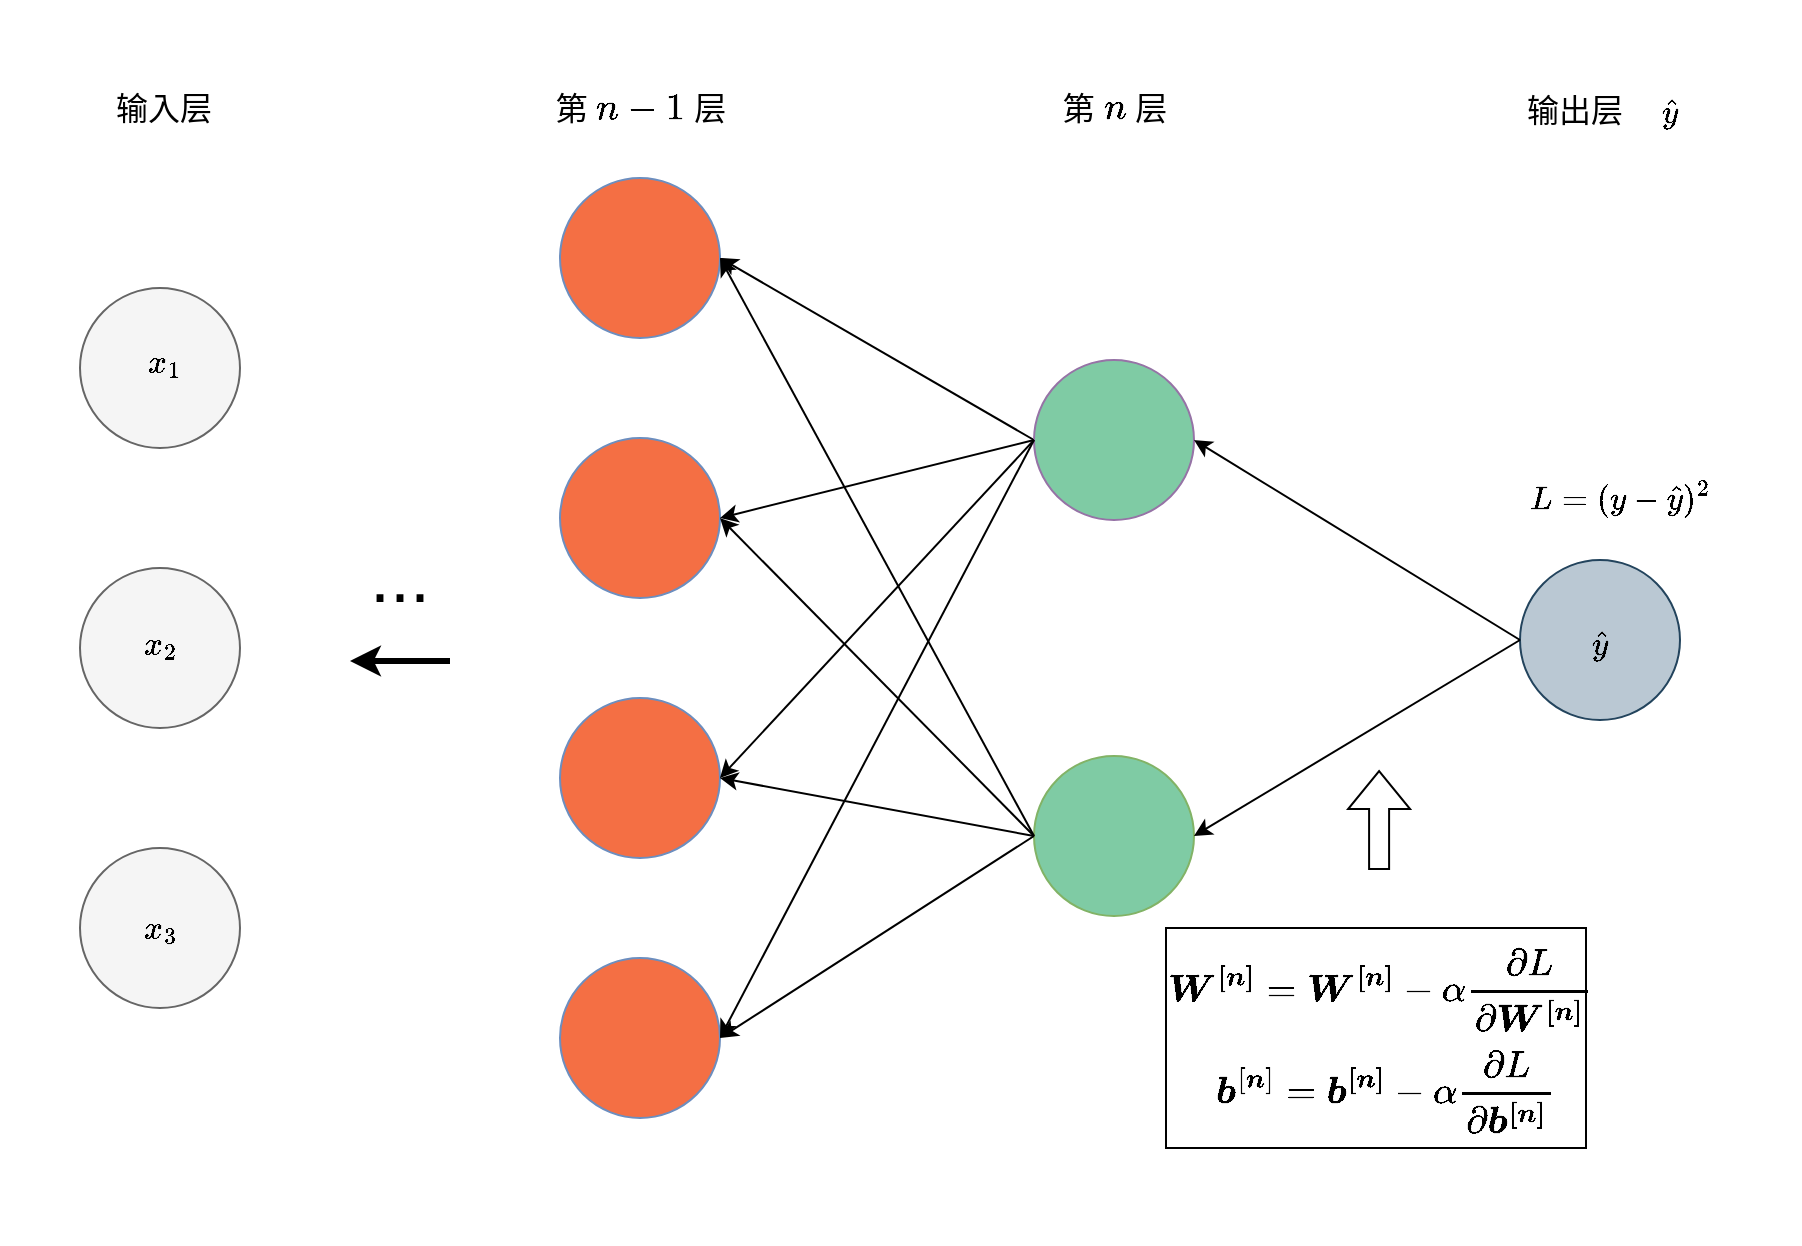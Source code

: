<mxfile version="22.1.18" type="device">
  <diagram id="E4XvmlmkzrnHq_XwyluQ" name="Page-1">
    <mxGraphModel dx="1311" dy="848" grid="1" gridSize="10" guides="1" tooltips="1" connect="1" arrows="1" fold="1" page="1" pageScale="1" pageWidth="827" pageHeight="1169" math="1" shadow="0">
      <root>
        <mxCell id="0" />
        <mxCell id="1" parent="0" />
        <mxCell id="AR4sCG_jHfe710a_NquC-9" value="" style="rounded=0;whiteSpace=wrap;html=1;fillColor=none;strokeColor=none;" parent="1" vertex="1">
          <mxGeometry x="200" y="56" width="900" height="600" as="geometry" />
        </mxCell>
        <mxCell id="AR4sCG_jHfe710a_NquC-1" value="" style="ellipse;whiteSpace=wrap;html=1;aspect=fixed;fillColor=#f5f5f5;strokeColor=#666666;fontColor=#333333;" parent="1" vertex="1">
          <mxGeometry x="240" y="200" width="80" height="80" as="geometry" />
        </mxCell>
        <mxCell id="AR4sCG_jHfe710a_NquC-2" value="" style="ellipse;whiteSpace=wrap;html=1;aspect=fixed;fillColor=#f5f5f5;strokeColor=#666666;fontColor=#333333;" parent="1" vertex="1">
          <mxGeometry x="240" y="340" width="80" height="80" as="geometry" />
        </mxCell>
        <mxCell id="AR4sCG_jHfe710a_NquC-3" value="" style="ellipse;whiteSpace=wrap;html=1;aspect=fixed;fillColor=#f5f5f5;strokeColor=#666666;fontColor=#333333;" parent="1" vertex="1">
          <mxGeometry x="240" y="480" width="80" height="80" as="geometry" />
        </mxCell>
        <mxCell id="AR4sCG_jHfe710a_NquC-4" value="" style="ellipse;whiteSpace=wrap;html=1;aspect=fixed;fillColor=#f46f44;strokeColor=#6c8ebf;" parent="1" vertex="1">
          <mxGeometry x="480" y="145" width="80" height="80" as="geometry" />
        </mxCell>
        <mxCell id="AR4sCG_jHfe710a_NquC-5" value="" style="ellipse;whiteSpace=wrap;html=1;aspect=fixed;fillColor=#F46F44;strokeColor=#6c8ebf;" parent="1" vertex="1">
          <mxGeometry x="480" y="275" width="80" height="80" as="geometry" />
        </mxCell>
        <mxCell id="AR4sCG_jHfe710a_NquC-6" value="" style="ellipse;whiteSpace=wrap;html=1;aspect=fixed;fillColor=#F46F44;strokeColor=#6c8ebf;" parent="1" vertex="1">
          <mxGeometry x="480" y="405" width="80" height="80" as="geometry" />
        </mxCell>
        <mxCell id="AR4sCG_jHfe710a_NquC-7" value="" style="ellipse;whiteSpace=wrap;html=1;aspect=fixed;fillColor=#F46F44;strokeColor=#6c8ebf;" parent="1" vertex="1">
          <mxGeometry x="480" y="535" width="80" height="80" as="geometry" />
        </mxCell>
        <mxCell id="AR4sCG_jHfe710a_NquC-8" value="" style="ellipse;whiteSpace=wrap;html=1;aspect=fixed;fillColor=#7FCBA4;strokeColor=#82b366;" parent="1" vertex="1">
          <mxGeometry x="717" y="434" width="80" height="80" as="geometry" />
        </mxCell>
        <mxCell id="AR4sCG_jHfe710a_NquC-22" value="" style="endArrow=none;html=1;exitX=1;exitY=0.5;exitDx=0;exitDy=0;entryX=0;entryY=0.5;entryDx=0;entryDy=0;endFill=0;startArrow=classic;startFill=1;" parent="1" source="AR4sCG_jHfe710a_NquC-7" target="AR4sCG_jHfe710a_NquC-8" edge="1">
          <mxGeometry width="50" height="50" relative="1" as="geometry">
            <mxPoint x="330" y="530" as="sourcePoint" />
            <mxPoint x="720" y="420" as="targetPoint" />
          </mxGeometry>
        </mxCell>
        <mxCell id="AR4sCG_jHfe710a_NquC-23" value="" style="endArrow=none;html=1;exitX=1;exitY=0.5;exitDx=0;exitDy=0;entryX=0;entryY=0.5;entryDx=0;entryDy=0;endFill=0;startArrow=classic;startFill=1;" parent="1" source="AR4sCG_jHfe710a_NquC-6" target="AR4sCG_jHfe710a_NquC-8" edge="1">
          <mxGeometry width="50" height="50" relative="1" as="geometry">
            <mxPoint x="570" y="585" as="sourcePoint" />
            <mxPoint x="730" y="390" as="targetPoint" />
          </mxGeometry>
        </mxCell>
        <mxCell id="AR4sCG_jHfe710a_NquC-24" value="" style="endArrow=none;html=1;exitX=1;exitY=0.5;exitDx=0;exitDy=0;entryX=0;entryY=0.5;entryDx=0;entryDy=0;endFill=0;startArrow=classic;startFill=1;" parent="1" source="AR4sCG_jHfe710a_NquC-5" target="AR4sCG_jHfe710a_NquC-8" edge="1">
          <mxGeometry width="50" height="50" relative="1" as="geometry">
            <mxPoint x="570" y="455" as="sourcePoint" />
            <mxPoint x="730" y="390" as="targetPoint" />
          </mxGeometry>
        </mxCell>
        <mxCell id="AR4sCG_jHfe710a_NquC-25" value="" style="endArrow=none;html=1;exitX=1;exitY=0.5;exitDx=0;exitDy=0;entryX=0;entryY=0.5;entryDx=0;entryDy=0;endFill=0;startArrow=classic;startFill=1;" parent="1" source="AR4sCG_jHfe710a_NquC-4" target="gesuDwoeScGNuhRqJHfw-26" edge="1">
          <mxGeometry width="50" height="50" relative="1" as="geometry">
            <mxPoint x="570" y="325" as="sourcePoint" />
            <mxPoint x="730" y="390" as="targetPoint" />
          </mxGeometry>
        </mxCell>
        <mxCell id="AR4sCG_jHfe710a_NquC-26" value="&lt;span style=&quot;font-size: 16px&quot;&gt;输入层&lt;/span&gt;" style="text;html=1;strokeColor=none;fillColor=none;align=center;verticalAlign=middle;whiteSpace=wrap;rounded=0;" parent="1" vertex="1">
          <mxGeometry x="252" y="90" width="60" height="40" as="geometry" />
        </mxCell>
        <mxCell id="AR4sCG_jHfe710a_NquC-27" value="&lt;font style=&quot;font-size: 16px&quot;&gt;第 `n-1` 层&lt;br&gt;&lt;/font&gt;" style="text;html=1;strokeColor=none;fillColor=none;align=center;verticalAlign=middle;whiteSpace=wrap;rounded=0;" parent="1" vertex="1">
          <mxGeometry x="472.5" y="90" width="95" height="40" as="geometry" />
        </mxCell>
        <mxCell id="AR4sCG_jHfe710a_NquC-28" value="&lt;span style=&quot;font-size: 16px&quot;&gt;第 `n` 层&lt;/span&gt;" style="text;html=1;strokeColor=none;fillColor=none;align=center;verticalAlign=middle;whiteSpace=wrap;rounded=0;" parent="1" vertex="1">
          <mxGeometry x="724.5" y="90" width="65" height="40" as="geometry" />
        </mxCell>
        <mxCell id="gesuDwoeScGNuhRqJHfw-1" value="&lt;font face=&quot;Lucida Console&quot;&gt;$$&lt;br&gt;x_1&lt;br&gt;$$&lt;br&gt;&lt;/font&gt;" style="text;html=1;strokeColor=none;fillColor=none;align=center;verticalAlign=middle;whiteSpace=wrap;rounded=0;fontSize=16;" parent="1" vertex="1">
          <mxGeometry x="262" y="231" width="40" height="30" as="geometry" />
        </mxCell>
        <mxCell id="gesuDwoeScGNuhRqJHfw-3" value="&lt;font face=&quot;Lucida Console&quot;&gt;$$&lt;br&gt;x_2&lt;br&gt;$$&lt;br&gt;&lt;/font&gt;" style="text;html=1;strokeColor=none;fillColor=none;align=center;verticalAlign=middle;whiteSpace=wrap;rounded=0;fontSize=16;" parent="1" vertex="1">
          <mxGeometry x="260" y="372" width="40" height="30" as="geometry" />
        </mxCell>
        <mxCell id="gesuDwoeScGNuhRqJHfw-4" value="&lt;font face=&quot;Lucida Console&quot;&gt;$$&lt;br&gt;x_3&lt;br&gt;$$&lt;br&gt;&lt;/font&gt;" style="text;html=1;strokeColor=none;fillColor=none;align=center;verticalAlign=middle;whiteSpace=wrap;rounded=0;fontSize=16;" parent="1" vertex="1">
          <mxGeometry x="260" y="514" width="40" height="30" as="geometry" />
        </mxCell>
        <mxCell id="gesuDwoeScGNuhRqJHfw-26" value="" style="ellipse;whiteSpace=wrap;html=1;aspect=fixed;fillColor=#7FCBA4;strokeColor=#9673a6;" parent="1" vertex="1">
          <mxGeometry x="717" y="236" width="80" height="80" as="geometry" />
        </mxCell>
        <mxCell id="gesuDwoeScGNuhRqJHfw-27" value="" style="endArrow=none;html=1;entryX=0;entryY=0.5;entryDx=0;entryDy=0;endFill=0;startArrow=classic;startFill=1;" parent="1" target="AR4sCG_jHfe710a_NquC-8" edge="1">
          <mxGeometry width="50" height="50" relative="1" as="geometry">
            <mxPoint x="560" y="185" as="sourcePoint" />
            <mxPoint x="720" y="484" as="targetPoint" />
          </mxGeometry>
        </mxCell>
        <mxCell id="gesuDwoeScGNuhRqJHfw-28" value="" style="endArrow=none;html=1;entryX=0;entryY=0.5;entryDx=0;entryDy=0;exitX=1;exitY=0.5;exitDx=0;exitDy=0;endFill=0;startArrow=classic;startFill=1;" parent="1" source="AR4sCG_jHfe710a_NquC-5" target="gesuDwoeScGNuhRqJHfw-26" edge="1">
          <mxGeometry width="50" height="50" relative="1" as="geometry">
            <mxPoint x="571" y="201" as="sourcePoint" />
            <mxPoint x="730" y="494" as="targetPoint" />
          </mxGeometry>
        </mxCell>
        <mxCell id="gesuDwoeScGNuhRqJHfw-29" value="" style="endArrow=none;html=1;entryX=0;entryY=0.5;entryDx=0;entryDy=0;exitX=1;exitY=0.5;exitDx=0;exitDy=0;endFill=0;startArrow=classic;startFill=1;" parent="1" source="AR4sCG_jHfe710a_NquC-6" target="gesuDwoeScGNuhRqJHfw-26" edge="1">
          <mxGeometry width="50" height="50" relative="1" as="geometry">
            <mxPoint x="570" y="325" as="sourcePoint" />
            <mxPoint x="727" y="286" as="targetPoint" />
          </mxGeometry>
        </mxCell>
        <mxCell id="gesuDwoeScGNuhRqJHfw-30" value="" style="endArrow=none;html=1;entryX=0;entryY=0.5;entryDx=0;entryDy=0;exitX=1;exitY=0.5;exitDx=0;exitDy=0;endFill=0;startArrow=classic;startFill=1;" parent="1" source="AR4sCG_jHfe710a_NquC-7" target="gesuDwoeScGNuhRqJHfw-26" edge="1">
          <mxGeometry width="50" height="50" relative="1" as="geometry">
            <mxPoint x="570" y="455" as="sourcePoint" />
            <mxPoint x="727" y="286" as="targetPoint" />
          </mxGeometry>
        </mxCell>
        <mxCell id="gesuDwoeScGNuhRqJHfw-31" value="&lt;font style=&quot;font-size: 36px;&quot;&gt;...&lt;/font&gt;" style="text;html=1;strokeColor=none;fillColor=none;align=center;verticalAlign=middle;whiteSpace=wrap;rounded=0;" parent="1" vertex="1">
          <mxGeometry x="370" y="329" width="60" height="30" as="geometry" />
        </mxCell>
        <mxCell id="gesuDwoeScGNuhRqJHfw-36" value="&lt;span style=&quot;font-size: 16px;&quot;&gt;输出层&lt;/span&gt;" style="text;html=1;strokeColor=none;fillColor=none;align=center;verticalAlign=middle;whiteSpace=wrap;rounded=0;" parent="1" vertex="1">
          <mxGeometry x="900" y="91" width="175" height="40" as="geometry" />
        </mxCell>
        <mxCell id="gesuDwoeScGNuhRqJHfw-37" value="&lt;font face=&quot;Lucida Console&quot;&gt;$$&lt;br&gt;\hat{y}&lt;br&gt;$$&lt;br&gt;&lt;/font&gt;" style="text;html=1;strokeColor=none;fillColor=none;align=center;verticalAlign=middle;whiteSpace=wrap;rounded=0;fontSize=16;" parent="1" vertex="1">
          <mxGeometry x="1015" y="106" width="40" height="30" as="geometry" />
        </mxCell>
        <mxCell id="gesuDwoeScGNuhRqJHfw-38" value="" style="ellipse;whiteSpace=wrap;html=1;aspect=fixed;fillColor=#bac8d3;strokeColor=#23445d;" parent="1" vertex="1">
          <mxGeometry x="960" y="336" width="80" height="80" as="geometry" />
        </mxCell>
        <mxCell id="ZtJgcBNVWk9em0xLPz3v-2" value="&lt;font face=&quot;Lucida Console&quot;&gt;$$&lt;br&gt;\hat{y}&lt;br&gt;$$&lt;br&gt;&lt;/font&gt;" style="text;html=1;strokeColor=none;fillColor=none;align=center;verticalAlign=middle;whiteSpace=wrap;rounded=0;fontSize=16;" parent="1" vertex="1">
          <mxGeometry x="980" y="372" width="40" height="30" as="geometry" />
        </mxCell>
        <mxCell id="ZtJgcBNVWk9em0xLPz3v-3" value="" style="rounded=0;whiteSpace=wrap;html=1;fillColor=none;" parent="1" vertex="1">
          <mxGeometry x="783" y="520" width="210" height="110" as="geometry" />
        </mxCell>
        <mxCell id="ZtJgcBNVWk9em0xLPz3v-4" value="&lt;font face=&quot;Lucida Console&quot;&gt;$$&lt;br&gt;L = (y - \hat{y})^2&lt;br&gt;$$&lt;br&gt;&lt;/font&gt;" style="text;html=1;strokeColor=none;fillColor=none;align=center;verticalAlign=middle;whiteSpace=wrap;rounded=0;fontSize=16;" parent="1" vertex="1">
          <mxGeometry x="930" y="299" width="160" height="30" as="geometry" />
        </mxCell>
        <mxCell id="ZtJgcBNVWk9em0xLPz3v-8" value="" style="shape=flexArrow;endArrow=classic;html=1;rounded=0;" parent="1" edge="1">
          <mxGeometry width="50" height="50" relative="1" as="geometry">
            <mxPoint x="889.55" y="491" as="sourcePoint" />
            <mxPoint x="889.55" y="441" as="targetPoint" />
          </mxGeometry>
        </mxCell>
        <mxCell id="4owZ6qvt6R5CPJsGBkxU-2" value="&lt;font style=&quot;font-size: 16px;&quot;&gt;$$&lt;br&gt;\boldsymbol{W^{[n]}} = \boldsymbol{W^{[n]}}-\alpha\frac{\partial L}{\partial \boldsymbol{W^{[n]}}}&lt;br&gt;$$&lt;/font&gt;" style="text;html=1;strokeColor=none;fillColor=none;align=center;verticalAlign=middle;whiteSpace=wrap;rounded=0;" vertex="1" parent="1">
          <mxGeometry x="860" y="535" width="60" height="30" as="geometry" />
        </mxCell>
        <mxCell id="4owZ6qvt6R5CPJsGBkxU-6" value="" style="endArrow=classic;html=1;rounded=0;exitX=0;exitY=0.5;exitDx=0;exitDy=0;entryX=1;entryY=0.5;entryDx=0;entryDy=0;" edge="1" parent="1" source="gesuDwoeScGNuhRqJHfw-38" target="gesuDwoeScGNuhRqJHfw-26">
          <mxGeometry width="50" height="50" relative="1" as="geometry">
            <mxPoint x="900" y="350" as="sourcePoint" />
            <mxPoint x="950" y="300" as="targetPoint" />
          </mxGeometry>
        </mxCell>
        <mxCell id="4owZ6qvt6R5CPJsGBkxU-7" value="" style="endArrow=classic;html=1;rounded=0;exitX=0;exitY=0.5;exitDx=0;exitDy=0;entryX=1;entryY=0.5;entryDx=0;entryDy=0;" edge="1" parent="1" source="gesuDwoeScGNuhRqJHfw-38" target="AR4sCG_jHfe710a_NquC-8">
          <mxGeometry width="50" height="50" relative="1" as="geometry">
            <mxPoint x="790" y="440" as="sourcePoint" />
            <mxPoint x="840" y="390" as="targetPoint" />
          </mxGeometry>
        </mxCell>
        <mxCell id="4owZ6qvt6R5CPJsGBkxU-8" value="&lt;font style=&quot;font-size: 16px;&quot;&gt;$$&lt;br&gt;\boldsymbol{b^{[n]}} = \boldsymbol{b^{[n]}}-\alpha\frac{\partial L}{\partial \boldsymbol{b^{[n]}}}&lt;br&gt;$$&lt;/font&gt;" style="text;html=1;strokeColor=none;fillColor=none;align=center;verticalAlign=middle;whiteSpace=wrap;rounded=0;" vertex="1" parent="1">
          <mxGeometry x="863" y="586" width="60" height="30" as="geometry" />
        </mxCell>
        <mxCell id="4owZ6qvt6R5CPJsGBkxU-10" value="" style="endArrow=none;html=1;rounded=0;strokeWidth=3;startArrow=classic;startFill=1;endFill=0;" edge="1" parent="1">
          <mxGeometry width="50" height="50" relative="1" as="geometry">
            <mxPoint x="375" y="386.47" as="sourcePoint" />
            <mxPoint x="425" y="386.47" as="targetPoint" />
          </mxGeometry>
        </mxCell>
      </root>
    </mxGraphModel>
  </diagram>
</mxfile>
